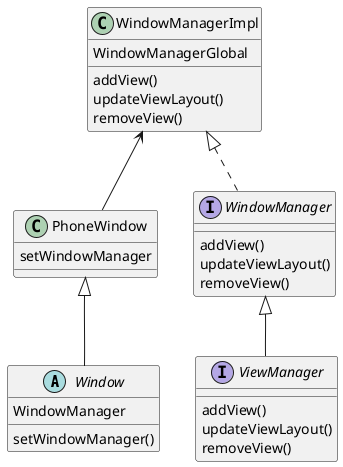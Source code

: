 @startuml

abstract class Window {
WindowManager
setWindowManager()
}

class PhoneWindow{
    setWindowManager
}

interface ViewManager{
    addView()
    updateViewLayout()
    removeView()
}

interface WindowManager{
    addView()
    updateViewLayout()
    removeView()
}

class WindowManagerImpl{
    WindowManagerGlobal
    addView()
    updateViewLayout()
    removeView()
}

PhoneWindow <|-- Window
WindowManager <|-- ViewManager
WindowManagerImpl <-- PhoneWindow
WindowManagerImpl <|.. WindowManager

@enduml
